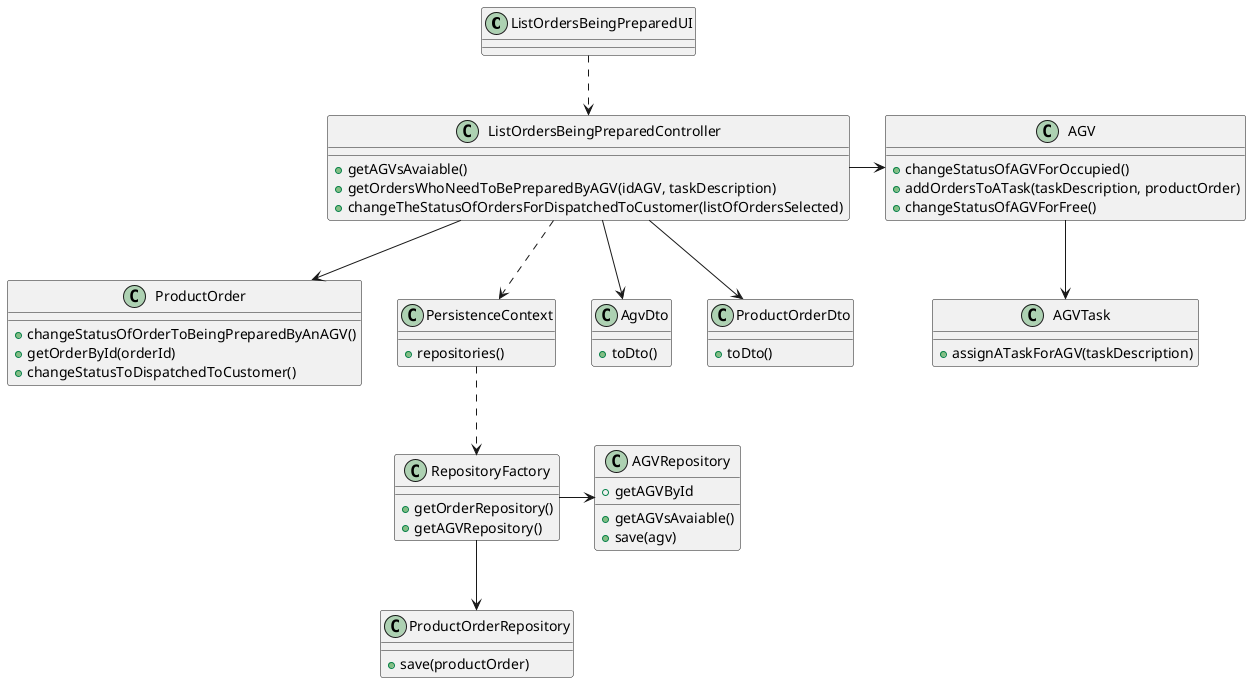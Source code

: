 @startuml
'https://plantuml.com/sequence-diagram

class ListOrdersBeingPreparedUI
class ListOrdersBeingPreparedController
class AGV
class AGVTask
class ProductOrder
class PersistenceContext
class RepositoryFactory
class AGVRepository
class ProductOrderRepository
class AgvDto
class ProductOrderDto


class ProductOrderDto {
    + toDto()
}

class AgvDto {
    + toDto()

}

class ProductOrder {

    + changeStatusOfOrderToBeingPreparedByAnAGV()
    + getOrderById(orderId)
    + changeStatusToDispatchedToCustomer()

}

class AGV {
    + changeStatusOfAGVForOccupied()
    + addOrdersToATask(taskDescription, productOrder)
    + changeStatusOfAGVForFree()
}
class ListOrdersBeingPreparedController {
    + getAGVsAvaiable()
    + getOrdersWhoNeedToBePreparedByAGV(idAGV, taskDescription)
    + changeTheStatusOfOrdersForDispatchedToCustomer(listOfOrdersSelected)

}

class AGVTask {
    + assignATaskForAGV(taskDescription)
}

class AGVRepository {
    + getAGVsAvaiable()
    + getAGVById
    + save(agv)
}


class ProductOrderRepository {
    + save(productOrder)
}

class PersistenceContext {
    + repositories()
}

class RepositoryFactory{

    + getOrderRepository()
    + getAGVRepository()
}


ListOrdersBeingPreparedUI ..> ListOrdersBeingPreparedController
ListOrdersBeingPreparedController ..> PersistenceContext
PersistenceContext ..> RepositoryFactory
RepositoryFactory -> AGVRepository
RepositoryFactory --> ProductOrderRepository
ListOrdersBeingPreparedController -> AGV
ListOrdersBeingPreparedController --> ProductOrder
AGV --> AGVTask

ListOrdersBeingPreparedController --> AgvDto
ListOrdersBeingPreparedController --> ProductOrderDto

@enduml